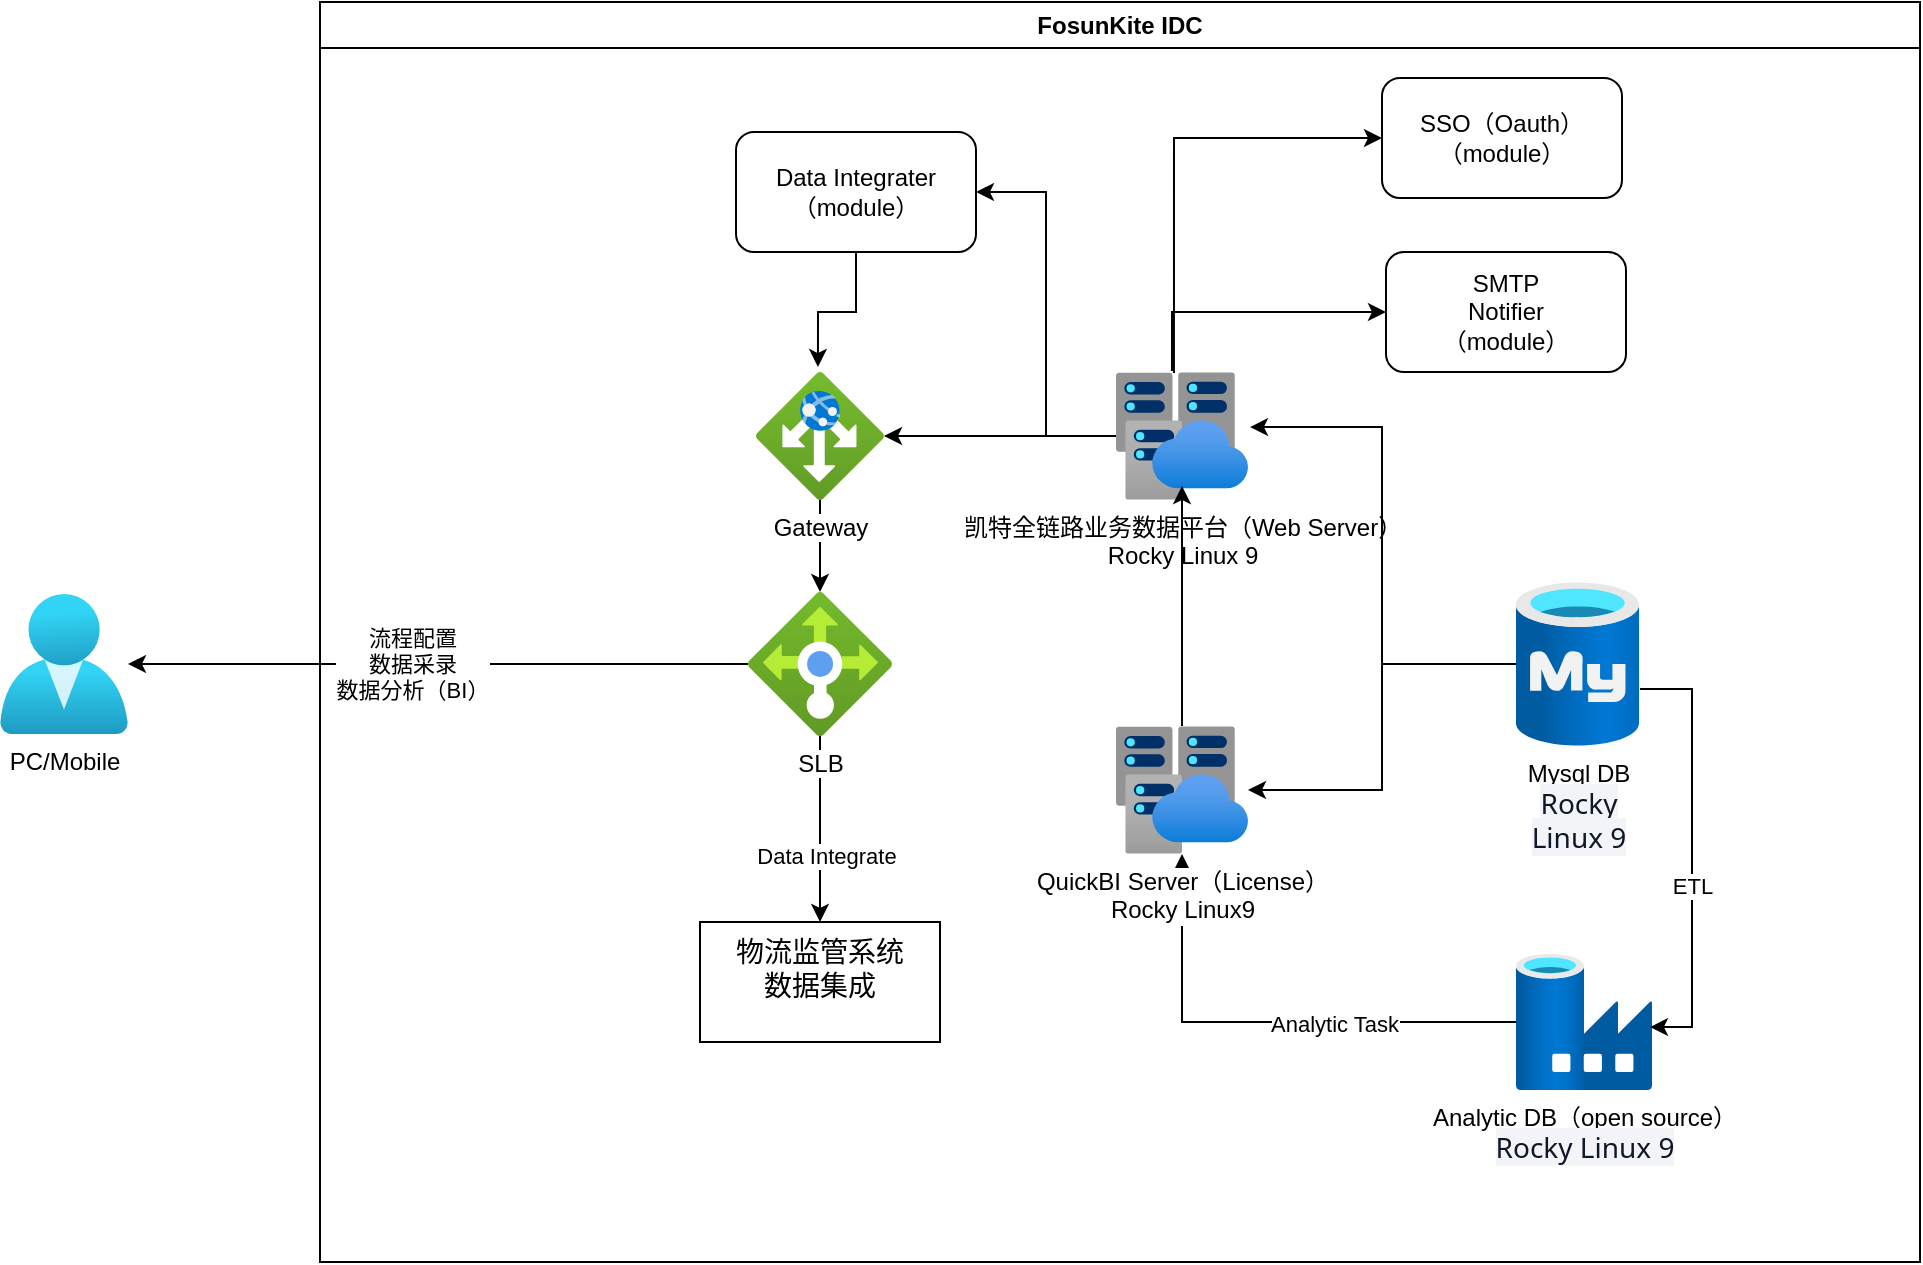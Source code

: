 <mxfile version="24.7.7">
  <diagram name="第 1 页" id="idrE5Sw0Dv49aaiKu3xb">
    <mxGraphModel dx="1479" dy="728" grid="1" gridSize="10" guides="1" tooltips="1" connect="1" arrows="1" fold="1" page="1" pageScale="1" pageWidth="1169" pageHeight="827" math="0" shadow="0">
      <root>
        <mxCell id="0" />
        <mxCell id="1" parent="0" />
        <mxCell id="2jZh4mgfiTlJO2iM2-cE-1" value="PC/Mobile" style="image;aspect=fixed;html=1;points=[];align=center;fontSize=12;image=img/lib/azure2/identity/Users.svg;" vertex="1" parent="1">
          <mxGeometry x="110" y="366" width="64" height="70" as="geometry" />
        </mxCell>
        <mxCell id="2jZh4mgfiTlJO2iM2-cE-4" value="SSO（Oauth）&lt;div&gt;（module）&lt;/div&gt;" style="rounded=1;whiteSpace=wrap;html=1;" vertex="1" parent="1">
          <mxGeometry x="801" y="108" width="120" height="60" as="geometry" />
        </mxCell>
        <mxCell id="2jZh4mgfiTlJO2iM2-cE-33" style="edgeStyle=orthogonalEdgeStyle;rounded=0;orthogonalLoop=1;jettySize=auto;html=1;" edge="1" parent="1" source="2jZh4mgfiTlJO2iM2-cE-6" target="2jZh4mgfiTlJO2iM2-cE-24">
          <mxGeometry relative="1" as="geometry" />
        </mxCell>
        <mxCell id="2jZh4mgfiTlJO2iM2-cE-6" value="Mysql DB&lt;div&gt;&lt;span style=&quot;color: rgb(16, 24, 40); font-family: ui-sans-serif, system-ui, sans-serif, &amp;quot;Apple Color Emoji&amp;quot;, &amp;quot;Segoe UI Emoji&amp;quot;, &amp;quot;Segoe UI Symbol&amp;quot;, &amp;quot;Noto Color Emoji&amp;quot;; font-size: 14px; text-align: start; text-wrap: wrap; background-color: rgb(242, 244, 247);&quot;&gt;Rocky Linux 9&lt;/span&gt;&lt;br&gt;&lt;/div&gt;" style="image;aspect=fixed;html=1;points=[];align=center;fontSize=12;image=img/lib/azure2/databases/Azure_Database_MySQL_Server.svg;" vertex="1" parent="1">
          <mxGeometry x="868" y="360" width="61.5" height="82" as="geometry" />
        </mxCell>
        <mxCell id="2jZh4mgfiTlJO2iM2-cE-35" style="edgeStyle=orthogonalEdgeStyle;rounded=0;orthogonalLoop=1;jettySize=auto;html=1;" edge="1" parent="1" source="2jZh4mgfiTlJO2iM2-cE-18" target="2jZh4mgfiTlJO2iM2-cE-24">
          <mxGeometry relative="1" as="geometry" />
        </mxCell>
        <mxCell id="2jZh4mgfiTlJO2iM2-cE-46" value="Analytic Task" style="edgeLabel;html=1;align=center;verticalAlign=middle;resizable=0;points=[];" vertex="1" connectable="0" parent="2jZh4mgfiTlJO2iM2-cE-35">
          <mxGeometry x="-0.275" y="1" relative="1" as="geometry">
            <mxPoint as="offset" />
          </mxGeometry>
        </mxCell>
        <mxCell id="2jZh4mgfiTlJO2iM2-cE-18" value="Analytic DB（open source）&lt;div&gt;&lt;span style=&quot;color: rgb(16, 24, 40); font-family: ui-sans-serif, system-ui, sans-serif, &amp;quot;Apple Color Emoji&amp;quot;, &amp;quot;Segoe UI Emoji&amp;quot;, &amp;quot;Segoe UI Symbol&amp;quot;, &amp;quot;Noto Color Emoji&amp;quot;; font-size: 14px; text-align: start; text-wrap: wrap; background-color: rgb(242, 244, 247);&quot;&gt;Rocky Linux 9&lt;/span&gt;&lt;br&gt;&lt;/div&gt;" style="image;aspect=fixed;html=1;points=[];align=center;fontSize=12;image=img/lib/azure2/databases/Data_Factory.svg;" vertex="1" parent="1">
          <mxGeometry x="868" y="546" width="68" height="68" as="geometry" />
        </mxCell>
        <mxCell id="2jZh4mgfiTlJO2iM2-cE-19" style="edgeStyle=orthogonalEdgeStyle;rounded=0;orthogonalLoop=1;jettySize=auto;html=1;entryX=0.985;entryY=0.537;entryDx=0;entryDy=0;entryPerimeter=0;exitX=1.008;exitY=0.652;exitDx=0;exitDy=0;exitPerimeter=0;" edge="1" parent="1" source="2jZh4mgfiTlJO2iM2-cE-6" target="2jZh4mgfiTlJO2iM2-cE-18">
          <mxGeometry relative="1" as="geometry" />
        </mxCell>
        <mxCell id="2jZh4mgfiTlJO2iM2-cE-20" value="ETL" style="edgeLabel;html=1;align=center;verticalAlign=middle;resizable=0;points=[];" vertex="1" connectable="0" parent="2jZh4mgfiTlJO2iM2-cE-19">
          <mxGeometry x="0.148" relative="1" as="geometry">
            <mxPoint as="offset" />
          </mxGeometry>
        </mxCell>
        <mxCell id="2jZh4mgfiTlJO2iM2-cE-30" style="edgeStyle=orthogonalEdgeStyle;rounded=0;orthogonalLoop=1;jettySize=auto;html=1;entryX=0;entryY=0.5;entryDx=0;entryDy=0;exitX=0.439;exitY=0.008;exitDx=0;exitDy=0;exitPerimeter=0;" edge="1" parent="1" source="2jZh4mgfiTlJO2iM2-cE-23" target="2jZh4mgfiTlJO2iM2-cE-4">
          <mxGeometry relative="1" as="geometry" />
        </mxCell>
        <mxCell id="2jZh4mgfiTlJO2iM2-cE-38" style="edgeStyle=orthogonalEdgeStyle;rounded=0;orthogonalLoop=1;jettySize=auto;html=1;" edge="1" parent="1" source="2jZh4mgfiTlJO2iM2-cE-23" target="2jZh4mgfiTlJO2iM2-cE-37">
          <mxGeometry relative="1" as="geometry" />
        </mxCell>
        <mxCell id="2jZh4mgfiTlJO2iM2-cE-48" style="edgeStyle=orthogonalEdgeStyle;rounded=0;orthogonalLoop=1;jettySize=auto;html=1;entryX=1;entryY=0.5;entryDx=0;entryDy=0;" edge="1" parent="1" source="2jZh4mgfiTlJO2iM2-cE-23" target="2jZh4mgfiTlJO2iM2-cE-47">
          <mxGeometry relative="1" as="geometry" />
        </mxCell>
        <mxCell id="2jZh4mgfiTlJO2iM2-cE-53" style="edgeStyle=orthogonalEdgeStyle;rounded=0;orthogonalLoop=1;jettySize=auto;html=1;entryX=0;entryY=0.5;entryDx=0;entryDy=0;exitX=0.424;exitY=-0.008;exitDx=0;exitDy=0;exitPerimeter=0;" edge="1" parent="1" source="2jZh4mgfiTlJO2iM2-cE-23" target="2jZh4mgfiTlJO2iM2-cE-52">
          <mxGeometry relative="1" as="geometry" />
        </mxCell>
        <mxCell id="2jZh4mgfiTlJO2iM2-cE-23" value="凯特全链路业务数据平台（Web Server）&lt;div&gt;Rocky Linux 9&lt;/div&gt;" style="image;aspect=fixed;html=1;points=[];align=center;fontSize=12;image=img/lib/azure2/databases/Virtual_Clusters.svg;" vertex="1" parent="1">
          <mxGeometry x="668" y="255" width="66" height="64" as="geometry" />
        </mxCell>
        <mxCell id="2jZh4mgfiTlJO2iM2-cE-24" value="QuickBI Server（License）&lt;div&gt;Rocky Linux9&lt;/div&gt;" style="image;aspect=fixed;html=1;points=[];align=center;fontSize=12;image=img/lib/azure2/databases/Virtual_Clusters.svg;" vertex="1" parent="1">
          <mxGeometry x="668" y="432" width="66" height="64" as="geometry" />
        </mxCell>
        <mxCell id="2jZh4mgfiTlJO2iM2-cE-34" style="edgeStyle=orthogonalEdgeStyle;rounded=0;orthogonalLoop=1;jettySize=auto;html=1;entryX=1.015;entryY=0.43;entryDx=0;entryDy=0;entryPerimeter=0;" edge="1" parent="1" source="2jZh4mgfiTlJO2iM2-cE-6" target="2jZh4mgfiTlJO2iM2-cE-23">
          <mxGeometry relative="1" as="geometry" />
        </mxCell>
        <mxCell id="2jZh4mgfiTlJO2iM2-cE-36" style="edgeStyle=orthogonalEdgeStyle;rounded=0;orthogonalLoop=1;jettySize=auto;html=1;" edge="1" parent="1" source="2jZh4mgfiTlJO2iM2-cE-24">
          <mxGeometry relative="1" as="geometry">
            <mxPoint x="701" y="312" as="targetPoint" />
          </mxGeometry>
        </mxCell>
        <mxCell id="2jZh4mgfiTlJO2iM2-cE-44" style="edgeStyle=orthogonalEdgeStyle;rounded=0;orthogonalLoop=1;jettySize=auto;html=1;" edge="1" parent="1" source="2jZh4mgfiTlJO2iM2-cE-37" target="2jZh4mgfiTlJO2iM2-cE-42">
          <mxGeometry relative="1" as="geometry" />
        </mxCell>
        <mxCell id="2jZh4mgfiTlJO2iM2-cE-37" value="Gateway" style="image;aspect=fixed;html=1;points=[];align=center;fontSize=12;image=img/lib/azure2/networking/Application_Gateways.svg;" vertex="1" parent="1">
          <mxGeometry x="488" y="255" width="64" height="64" as="geometry" />
        </mxCell>
        <mxCell id="2jZh4mgfiTlJO2iM2-cE-45" style="edgeStyle=orthogonalEdgeStyle;rounded=0;orthogonalLoop=1;jettySize=auto;html=1;" edge="1" parent="1" source="2jZh4mgfiTlJO2iM2-cE-42" target="2jZh4mgfiTlJO2iM2-cE-1">
          <mxGeometry relative="1" as="geometry" />
        </mxCell>
        <mxCell id="2jZh4mgfiTlJO2iM2-cE-55" value="流程配置&lt;div&gt;数据采录&lt;/div&gt;&lt;div&gt;数据分析（BI）&lt;/div&gt;" style="edgeLabel;html=1;align=center;verticalAlign=middle;resizable=0;points=[];" vertex="1" connectable="0" parent="2jZh4mgfiTlJO2iM2-cE-45">
          <mxGeometry x="0.084" relative="1" as="geometry">
            <mxPoint as="offset" />
          </mxGeometry>
        </mxCell>
        <mxCell id="2jZh4mgfiTlJO2iM2-cE-56" style="edgeStyle=orthogonalEdgeStyle;rounded=0;orthogonalLoop=1;jettySize=auto;html=1;" edge="1" parent="1" source="2jZh4mgfiTlJO2iM2-cE-42" target="2jZh4mgfiTlJO2iM2-cE-50">
          <mxGeometry relative="1" as="geometry" />
        </mxCell>
        <mxCell id="2jZh4mgfiTlJO2iM2-cE-57" value="Data Integrate" style="edgeLabel;html=1;align=center;verticalAlign=middle;resizable=0;points=[];" vertex="1" connectable="0" parent="2jZh4mgfiTlJO2iM2-cE-56">
          <mxGeometry x="0.28" y="3" relative="1" as="geometry">
            <mxPoint as="offset" />
          </mxGeometry>
        </mxCell>
        <mxCell id="2jZh4mgfiTlJO2iM2-cE-42" value="SLB" style="image;aspect=fixed;html=1;points=[];align=center;fontSize=12;image=img/lib/azure2/networking/Load_Balancers.svg;" vertex="1" parent="1">
          <mxGeometry x="484" y="365" width="72" height="72" as="geometry" />
        </mxCell>
        <mxCell id="2jZh4mgfiTlJO2iM2-cE-47" value="Data Integrater&lt;div&gt;（module）&lt;/div&gt;" style="rounded=1;whiteSpace=wrap;html=1;" vertex="1" parent="1">
          <mxGeometry x="478" y="135" width="120" height="60" as="geometry" />
        </mxCell>
        <mxCell id="2jZh4mgfiTlJO2iM2-cE-49" style="edgeStyle=orthogonalEdgeStyle;rounded=0;orthogonalLoop=1;jettySize=auto;html=1;entryX=0.484;entryY=-0.039;entryDx=0;entryDy=0;entryPerimeter=0;" edge="1" parent="1" source="2jZh4mgfiTlJO2iM2-cE-47" target="2jZh4mgfiTlJO2iM2-cE-37">
          <mxGeometry relative="1" as="geometry" />
        </mxCell>
        <mxCell id="2jZh4mgfiTlJO2iM2-cE-52" value="SMTP&lt;div&gt;Notifier&lt;/div&gt;&lt;div&gt;（module）&lt;/div&gt;" style="rounded=1;whiteSpace=wrap;html=1;" vertex="1" parent="1">
          <mxGeometry x="803" y="195" width="120" height="60" as="geometry" />
        </mxCell>
        <mxCell id="2jZh4mgfiTlJO2iM2-cE-54" value="FosunKite IDC" style="swimlane;whiteSpace=wrap;html=1;" vertex="1" parent="1">
          <mxGeometry x="270" y="70" width="800" height="630" as="geometry" />
        </mxCell>
        <mxCell id="2jZh4mgfiTlJO2iM2-cE-50" value="&lt;font style=&quot;font-size: 14px;&quot;&gt;物流监管系统&lt;/font&gt;&lt;div&gt;&lt;font style=&quot;font-size: 14px;&quot;&gt;数据集成&lt;/font&gt;&lt;/div&gt;" style="whiteSpace=wrap;html=1;verticalAlign=top;labelBackgroundColor=default;" vertex="1" parent="2jZh4mgfiTlJO2iM2-cE-54">
          <mxGeometry x="190" y="460" width="120" height="60" as="geometry" />
        </mxCell>
      </root>
    </mxGraphModel>
  </diagram>
</mxfile>
